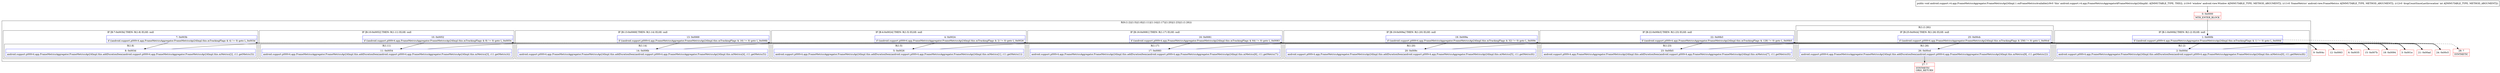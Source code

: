 digraph "CFG forandroid.support.v4.app.FrameMetricsAggregator.FrameMetricsApi24Impl.1.onFrameMetricsAvailable(Landroid\/view\/Window;Landroid\/view\/FrameMetrics;I)V" {
subgraph cluster_Region_1926124509 {
label = "R(9:(1:2)|(1:5)|(1:8)|(1:11)|(1:14)|(1:17)|(1:20)|(1:23)|(1:(1:26)))";
node [shape=record,color=blue];
subgraph cluster_IfRegion_293892471 {
label = "IF [B:1:0x000b] THEN: R(1:2) ELSE: null";
node [shape=record,color=blue];
Node_1 [shape=record,label="{1\:\ 0x000b|if ((android.support.p000v4.app.FrameMetricsAggregator.FrameMetricsApi24Impl.this.mTrackingFlags & 1) != 0) goto L_0x000d\l}"];
subgraph cluster_Region_1104033786 {
label = "R(1:2)";
node [shape=record,color=blue];
Node_2 [shape=record,label="{2\:\ 0x000d|android.support.p000v4.app.FrameMetricsAggregator.FrameMetricsApi24Impl.this.addDurationItem(android.support.p000v4.app.FrameMetricsAggregator.FrameMetricsApi24Impl.this.mMetrics[0], r11.getMetric(8))\l}"];
}
}
subgraph cluster_IfRegion_1106631965 {
label = "IF [B:4:0x0024] THEN: R(1:5) ELSE: null";
node [shape=record,color=blue];
Node_4 [shape=record,label="{4\:\ 0x0024|if ((android.support.p000v4.app.FrameMetricsAggregator.FrameMetricsApi24Impl.this.mTrackingFlags & 2) != 0) goto L_0x0026\l}"];
subgraph cluster_Region_1092955717 {
label = "R(1:5)";
node [shape=record,color=blue];
Node_5 [shape=record,label="{5\:\ 0x0026|android.support.p000v4.app.FrameMetricsAggregator.FrameMetricsApi24Impl.this.addDurationItem(android.support.p000v4.app.FrameMetricsAggregator.FrameMetricsApi24Impl.this.mMetrics[1], r11.getMetric(1))\l}"];
}
}
subgraph cluster_IfRegion_1939398879 {
label = "IF [B:7:0x003b] THEN: R(1:8) ELSE: null";
node [shape=record,color=blue];
Node_7 [shape=record,label="{7\:\ 0x003b|if ((android.support.p000v4.app.FrameMetricsAggregator.FrameMetricsApi24Impl.this.mTrackingFlags & 4) != 0) goto L_0x003d\l}"];
subgraph cluster_Region_1129932977 {
label = "R(1:8)";
node [shape=record,color=blue];
Node_8 [shape=record,label="{8\:\ 0x003d|android.support.p000v4.app.FrameMetricsAggregator.FrameMetricsApi24Impl.this.addDurationItem(android.support.p000v4.app.FrameMetricsAggregator.FrameMetricsApi24Impl.this.mMetrics[2], r11.getMetric(3))\l}"];
}
}
subgraph cluster_IfRegion_741034226 {
label = "IF [B:10:0x0052] THEN: R(1:11) ELSE: null";
node [shape=record,color=blue];
Node_10 [shape=record,label="{10\:\ 0x0052|if ((android.support.p000v4.app.FrameMetricsAggregator.FrameMetricsApi24Impl.this.mTrackingFlags & 8) != 0) goto L_0x0054\l}"];
subgraph cluster_Region_1142168628 {
label = "R(1:11)";
node [shape=record,color=blue];
Node_11 [shape=record,label="{11\:\ 0x0054|android.support.p000v4.app.FrameMetricsAggregator.FrameMetricsApi24Impl.this.addDurationItem(android.support.p000v4.app.FrameMetricsAggregator.FrameMetricsApi24Impl.this.mMetrics[3], r11.getMetric(4))\l}"];
}
}
subgraph cluster_IfRegion_1891537521 {
label = "IF [B:13:0x0069] THEN: R(1:14) ELSE: null";
node [shape=record,color=blue];
Node_13 [shape=record,label="{13\:\ 0x0069|if ((android.support.p000v4.app.FrameMetricsAggregator.FrameMetricsApi24Impl.this.mTrackingFlags & 16) != 0) goto L_0x006b\l}"];
subgraph cluster_Region_2016043063 {
label = "R(1:14)";
node [shape=record,color=blue];
Node_14 [shape=record,label="{14\:\ 0x006b|android.support.p000v4.app.FrameMetricsAggregator.FrameMetricsApi24Impl.this.addDurationItem(android.support.p000v4.app.FrameMetricsAggregator.FrameMetricsApi24Impl.this.mMetrics[4], r11.getMetric(5))\l}"];
}
}
subgraph cluster_IfRegion_238078744 {
label = "IF [B:16:0x0081] THEN: R(1:17) ELSE: null";
node [shape=record,color=blue];
Node_16 [shape=record,label="{16\:\ 0x0081|if ((android.support.p000v4.app.FrameMetricsAggregator.FrameMetricsApi24Impl.this.mTrackingFlags & 64) != 0) goto L_0x0083\l}"];
subgraph cluster_Region_1780585302 {
label = "R(1:17)";
node [shape=record,color=blue];
Node_17 [shape=record,label="{17\:\ 0x0083|android.support.p000v4.app.FrameMetricsAggregator.FrameMetricsApi24Impl.this.addDurationItem(android.support.p000v4.app.FrameMetricsAggregator.FrameMetricsApi24Impl.this.mMetrics[6], r11.getMetric(7))\l}"];
}
}
subgraph cluster_IfRegion_1854450041 {
label = "IF [B:19:0x009a] THEN: R(1:20) ELSE: null";
node [shape=record,color=blue];
Node_19 [shape=record,label="{19\:\ 0x009a|if ((android.support.p000v4.app.FrameMetricsAggregator.FrameMetricsApi24Impl.this.mTrackingFlags & 32) != 0) goto L_0x009c\l}"];
subgraph cluster_Region_1158170439 {
label = "R(1:20)";
node [shape=record,color=blue];
Node_20 [shape=record,label="{20\:\ 0x009c|android.support.p000v4.app.FrameMetricsAggregator.FrameMetricsApi24Impl.this.addDurationItem(android.support.p000v4.app.FrameMetricsAggregator.FrameMetricsApi24Impl.this.mMetrics[5], r11.getMetric(6))\l}"];
}
}
subgraph cluster_IfRegion_1298672885 {
label = "IF [B:22:0x00b3] THEN: R(1:23) ELSE: null";
node [shape=record,color=blue];
Node_22 [shape=record,label="{22\:\ 0x00b3|if ((android.support.p000v4.app.FrameMetricsAggregator.FrameMetricsApi24Impl.this.mTrackingFlags & 128) != 0) goto L_0x00b5\l}"];
subgraph cluster_Region_733330733 {
label = "R(1:23)";
node [shape=record,color=blue];
Node_23 [shape=record,label="{23\:\ 0x00b5|android.support.p000v4.app.FrameMetricsAggregator.FrameMetricsApi24Impl.this.addDurationItem(android.support.p000v4.app.FrameMetricsAggregator.FrameMetricsApi24Impl.this.mMetrics[7], r11.getMetric(0))\l}"];
}
}
subgraph cluster_Region_14490179 {
label = "R(1:(1:26))";
node [shape=record,color=blue];
subgraph cluster_IfRegion_132663136 {
label = "IF [B:25:0x00cb] THEN: R(1:26) ELSE: null";
node [shape=record,color=blue];
Node_25 [shape=record,label="{25\:\ 0x00cb|if ((android.support.p000v4.app.FrameMetricsAggregator.FrameMetricsApi24Impl.this.mTrackingFlags & 256) != 0) goto L_0x00cd\l}"];
subgraph cluster_Region_200006892 {
label = "R(1:26)";
node [shape=record,color=blue];
Node_26 [shape=record,label="{26\:\ 0x00cd|android.support.p000v4.app.FrameMetricsAggregator.FrameMetricsApi24Impl.this.addDurationItem(android.support.p000v4.app.FrameMetricsAggregator.FrameMetricsApi24Impl.this.mMetrics[8], r11.getMetric(2))\l}"];
}
}
}
}
Node_0 [shape=record,color=red,label="{0\:\ 0x0000|MTH_ENTER_BLOCK\l}"];
Node_3 [shape=record,color=red,label="{3\:\ 0x001e}"];
Node_6 [shape=record,color=red,label="{6\:\ 0x0035}"];
Node_9 [shape=record,color=red,label="{9\:\ 0x004c}"];
Node_12 [shape=record,color=red,label="{12\:\ 0x0063}"];
Node_15 [shape=record,color=red,label="{15\:\ 0x007b}"];
Node_18 [shape=record,color=red,label="{18\:\ 0x0094}"];
Node_21 [shape=record,color=red,label="{21\:\ 0x00ad}"];
Node_24 [shape=record,color=red,label="{24\:\ 0x00c5}"];
Node_27 [shape=record,color=red,label="{27\:\ ?|SYNTHETIC\lORIG_RETURN\l}"];
Node_28 [shape=record,color=red,label="{28\:\ ?|SYNTHETIC\l}"];
MethodNode[shape=record,label="{public void android.support.v4.app.FrameMetricsAggregator.FrameMetricsApi24Impl.1.onFrameMetricsAvailable((r9v0 'this' android.support.v4.app.FrameMetricsAggregator$FrameMetricsApi24Impl$1 A[IMMUTABLE_TYPE, THIS]), (r10v0 'window' android.view.Window A[IMMUTABLE_TYPE, METHOD_ARGUMENT]), (r11v0 'frameMetrics' android.view.FrameMetrics A[IMMUTABLE_TYPE, METHOD_ARGUMENT]), (r12v0 'dropCountSinceLastInvocation' int A[IMMUTABLE_TYPE, METHOD_ARGUMENT])) }"];
MethodNode -> Node_0;
Node_1 -> Node_2;
Node_1 -> Node_3[style=dashed];
Node_2 -> Node_3;
Node_4 -> Node_5;
Node_4 -> Node_6[style=dashed];
Node_5 -> Node_6;
Node_7 -> Node_8;
Node_7 -> Node_9[style=dashed];
Node_8 -> Node_9;
Node_10 -> Node_11;
Node_10 -> Node_12[style=dashed];
Node_11 -> Node_12;
Node_13 -> Node_14;
Node_13 -> Node_15[style=dashed];
Node_14 -> Node_15;
Node_16 -> Node_17;
Node_16 -> Node_18[style=dashed];
Node_17 -> Node_18;
Node_19 -> Node_20;
Node_19 -> Node_21[style=dashed];
Node_20 -> Node_21;
Node_22 -> Node_23;
Node_22 -> Node_24[style=dashed];
Node_23 -> Node_24;
Node_25 -> Node_26;
Node_25 -> Node_28[style=dashed];
Node_26 -> Node_27;
Node_0 -> Node_1;
Node_3 -> Node_4;
Node_6 -> Node_7;
Node_9 -> Node_10;
Node_12 -> Node_13;
Node_15 -> Node_16;
Node_18 -> Node_19;
Node_21 -> Node_22;
Node_24 -> Node_25;
}

